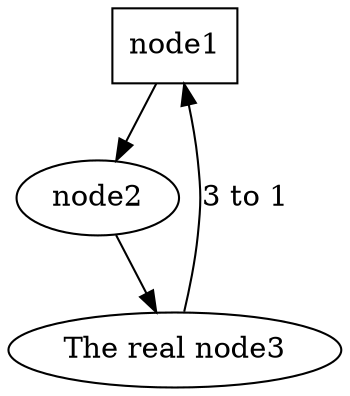 
# Simple dot file example

digraph T {

  # global configs
  # edge [dir="none"];

  # list of nodes

  node1 [shape=box];
  node2;
  node3 [label="The real node3"];

  # connection between nodes

  node1 -> node2;
  node2 -> node3;
  node3 -> node1 [label="3 to 1"];

} 
